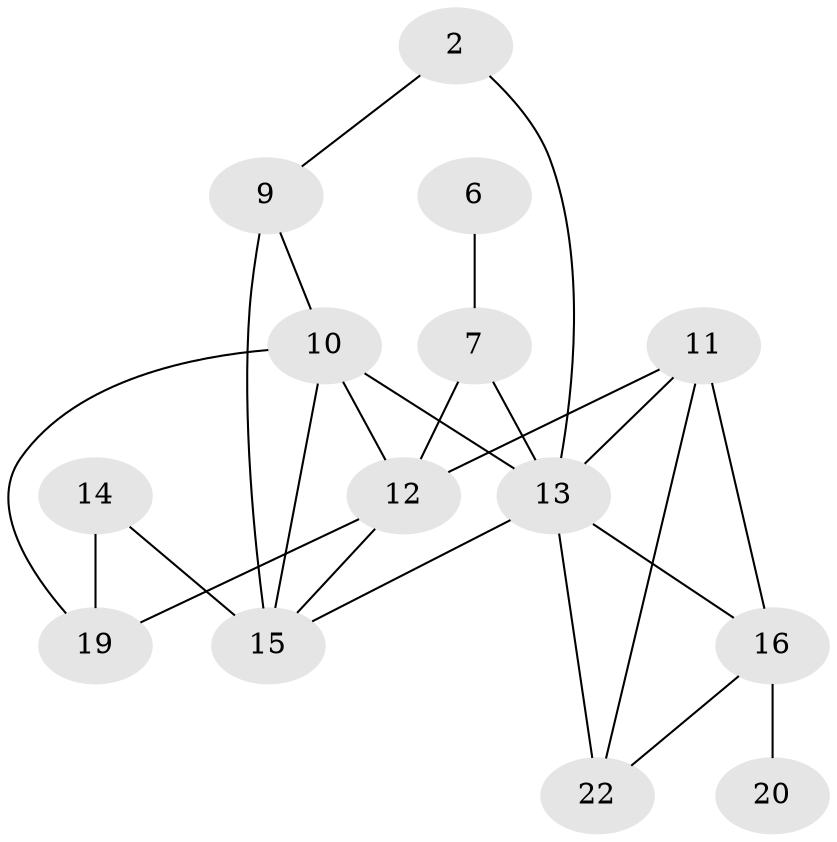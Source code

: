 // original degree distribution, {3: 0.28169014084507044, 4: 0.09859154929577464, 2: 0.2535211267605634, 7: 0.028169014084507043, 1: 0.14084507042253522, 5: 0.08450704225352113, 0: 0.11267605633802817}
// Generated by graph-tools (version 1.1) at 2025/35/03/04/25 23:35:54]
// undirected, 14 vertices, 24 edges
graph export_dot {
  node [color=gray90,style=filled];
  2;
  6;
  7;
  9;
  10;
  11;
  12;
  13;
  14;
  15;
  16;
  19;
  20;
  22;
  2 -- 9 [weight=1.0];
  2 -- 13 [weight=1.0];
  6 -- 7 [weight=1.0];
  7 -- 12 [weight=2.0];
  7 -- 13 [weight=1.0];
  9 -- 10 [weight=1.0];
  9 -- 15 [weight=2.0];
  10 -- 12 [weight=6.0];
  10 -- 13 [weight=2.0];
  10 -- 15 [weight=1.0];
  10 -- 19 [weight=1.0];
  11 -- 12 [weight=2.0];
  11 -- 13 [weight=1.0];
  11 -- 16 [weight=1.0];
  11 -- 22 [weight=1.0];
  12 -- 15 [weight=1.0];
  12 -- 19 [weight=1.0];
  13 -- 15 [weight=1.0];
  13 -- 16 [weight=1.0];
  13 -- 22 [weight=2.0];
  14 -- 15 [weight=1.0];
  14 -- 19 [weight=1.0];
  16 -- 20 [weight=1.0];
  16 -- 22 [weight=1.0];
}
